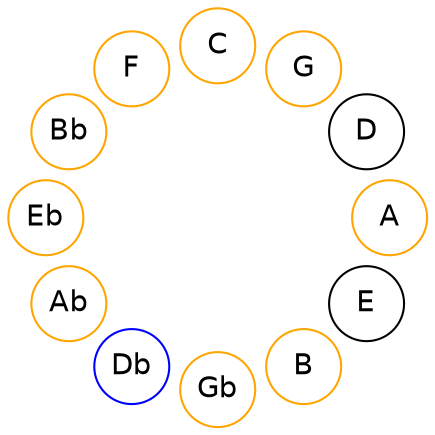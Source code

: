 
graph {

layout = circo;
mindist = .1

node [shape = circle, fontname = Helvetica, margin = 0]
edge [style=invis]

subgraph 1 {
	E -- B -- Gb -- Db -- Ab -- Eb -- Bb -- F -- C -- G -- D -- A -- E
}

B [color=orange];
Gb [color=orange];
Db [color=blue];
Ab [color=orange];
Eb [color=orange];
Bb [color=orange];
F [color=orange];
C [color=orange];
G [color=orange];
A [color=orange];
}
